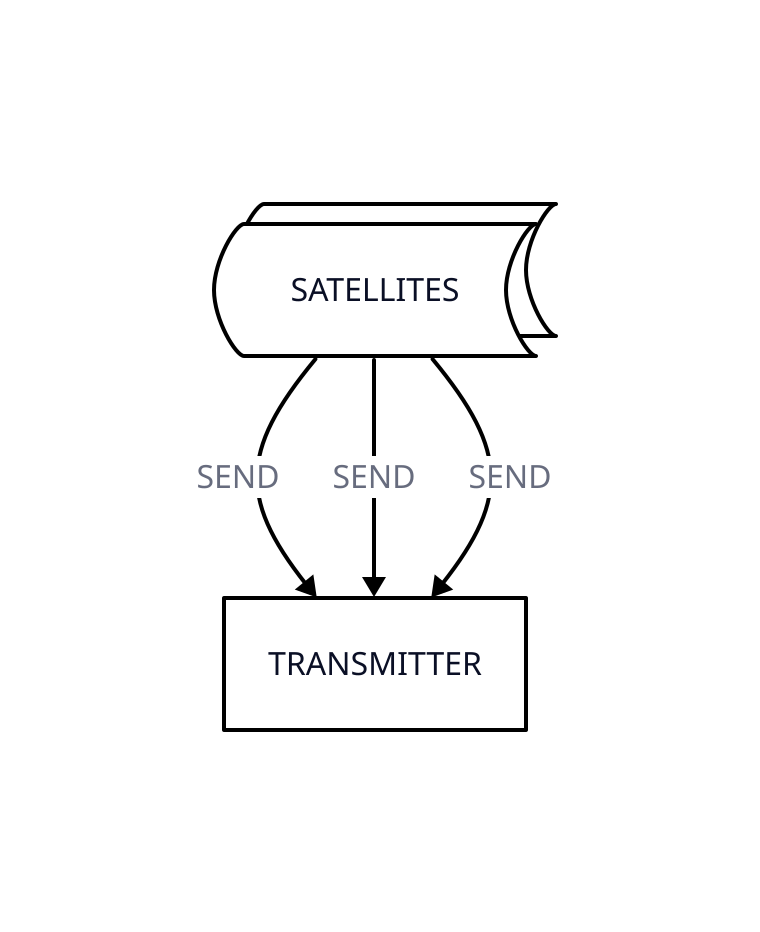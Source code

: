 satellites: SATELLITES {
  shape: stored_data
  style: {
    font: mono
    fill: white
    stroke: black
    multiple: true
  }
}

transmitter: TRANSMITTER {
  style: {
    font: mono
    fill: white
    stroke: black
  }
}

satellites -> transmitter: SEND {
  style.stroke: black
  style.font: mono
}
satellites -> transmitter: SEND {
  style.stroke: black
  style.font: mono
}
satellites -> transmitter: SEND {
  style.stroke: black
  style.font: mono
}
